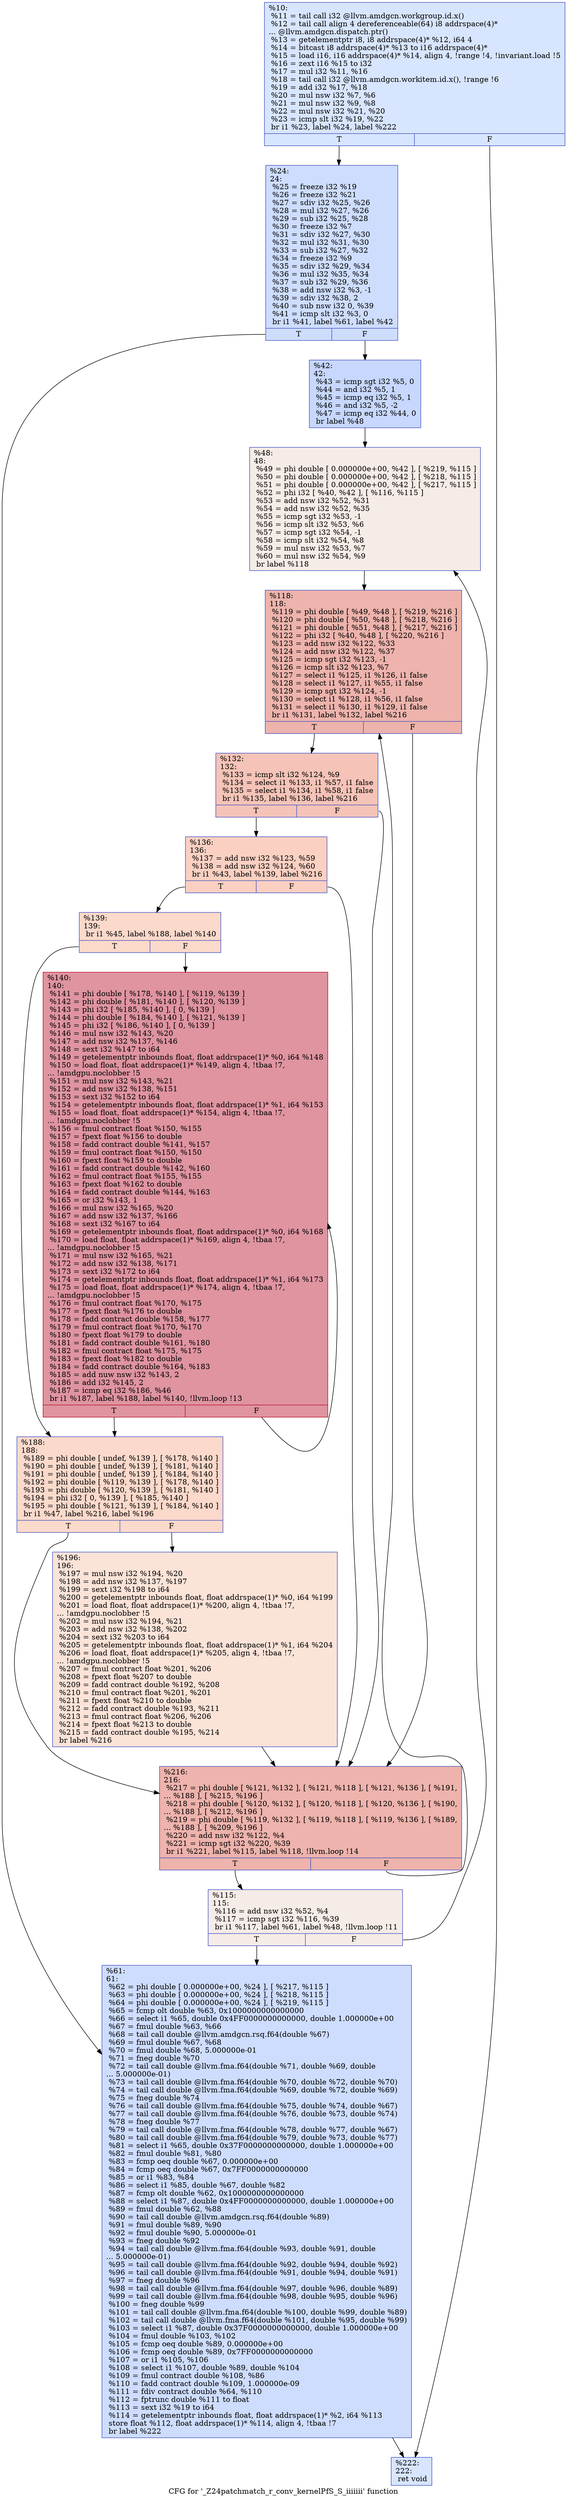 digraph "CFG for '_Z24patchmatch_r_conv_kernelPfS_S_iiiiiii' function" {
	label="CFG for '_Z24patchmatch_r_conv_kernelPfS_S_iiiiiii' function";

	Node0x5e32c70 [shape=record,color="#3d50c3ff", style=filled, fillcolor="#a7c5fe70",label="{%10:\l  %11 = tail call i32 @llvm.amdgcn.workgroup.id.x()\l  %12 = tail call align 4 dereferenceable(64) i8 addrspace(4)*\l... @llvm.amdgcn.dispatch.ptr()\l  %13 = getelementptr i8, i8 addrspace(4)* %12, i64 4\l  %14 = bitcast i8 addrspace(4)* %13 to i16 addrspace(4)*\l  %15 = load i16, i16 addrspace(4)* %14, align 4, !range !4, !invariant.load !5\l  %16 = zext i16 %15 to i32\l  %17 = mul i32 %11, %16\l  %18 = tail call i32 @llvm.amdgcn.workitem.id.x(), !range !6\l  %19 = add i32 %17, %18\l  %20 = mul nsw i32 %7, %6\l  %21 = mul nsw i32 %9, %8\l  %22 = mul nsw i32 %21, %20\l  %23 = icmp slt i32 %19, %22\l  br i1 %23, label %24, label %222\l|{<s0>T|<s1>F}}"];
	Node0x5e32c70:s0 -> Node0x5e358f0;
	Node0x5e32c70:s1 -> Node0x5e35980;
	Node0x5e358f0 [shape=record,color="#3d50c3ff", style=filled, fillcolor="#8fb1fe70",label="{%24:\l24:                                               \l  %25 = freeze i32 %19\l  %26 = freeze i32 %21\l  %27 = sdiv i32 %25, %26\l  %28 = mul i32 %27, %26\l  %29 = sub i32 %25, %28\l  %30 = freeze i32 %7\l  %31 = sdiv i32 %27, %30\l  %32 = mul i32 %31, %30\l  %33 = sub i32 %27, %32\l  %34 = freeze i32 %9\l  %35 = sdiv i32 %29, %34\l  %36 = mul i32 %35, %34\l  %37 = sub i32 %29, %36\l  %38 = add nsw i32 %3, -1\l  %39 = sdiv i32 %38, 2\l  %40 = sub nsw i32 0, %39\l  %41 = icmp slt i32 %3, 0\l  br i1 %41, label %61, label %42\l|{<s0>T|<s1>F}}"];
	Node0x5e358f0:s0 -> Node0x5e36540;
	Node0x5e358f0:s1 -> Node0x5e36590;
	Node0x5e36590 [shape=record,color="#3d50c3ff", style=filled, fillcolor="#81a4fb70",label="{%42:\l42:                                               \l  %43 = icmp sgt i32 %5, 0\l  %44 = and i32 %5, 1\l  %45 = icmp eq i32 %5, 1\l  %46 = and i32 %5, -2\l  %47 = icmp eq i32 %44, 0\l  br label %48\l}"];
	Node0x5e36590 -> Node0x5e36a00;
	Node0x5e36a00 [shape=record,color="#3d50c3ff", style=filled, fillcolor="#ead5c970",label="{%48:\l48:                                               \l  %49 = phi double [ 0.000000e+00, %42 ], [ %219, %115 ]\l  %50 = phi double [ 0.000000e+00, %42 ], [ %218, %115 ]\l  %51 = phi double [ 0.000000e+00, %42 ], [ %217, %115 ]\l  %52 = phi i32 [ %40, %42 ], [ %116, %115 ]\l  %53 = add nsw i32 %52, %31\l  %54 = add nsw i32 %52, %35\l  %55 = icmp sgt i32 %53, -1\l  %56 = icmp slt i32 %53, %6\l  %57 = icmp sgt i32 %54, -1\l  %58 = icmp slt i32 %54, %8\l  %59 = mul nsw i32 %53, %7\l  %60 = mul nsw i32 %54, %9\l  br label %118\l}"];
	Node0x5e36a00 -> Node0x5e37e60;
	Node0x5e36540 [shape=record,color="#3d50c3ff", style=filled, fillcolor="#8fb1fe70",label="{%61:\l61:                                               \l  %62 = phi double [ 0.000000e+00, %24 ], [ %217, %115 ]\l  %63 = phi double [ 0.000000e+00, %24 ], [ %218, %115 ]\l  %64 = phi double [ 0.000000e+00, %24 ], [ %219, %115 ]\l  %65 = fcmp olt double %63, 0x1000000000000000\l  %66 = select i1 %65, double 0x4FF0000000000000, double 1.000000e+00\l  %67 = fmul double %63, %66\l  %68 = tail call double @llvm.amdgcn.rsq.f64(double %67)\l  %69 = fmul double %67, %68\l  %70 = fmul double %68, 5.000000e-01\l  %71 = fneg double %70\l  %72 = tail call double @llvm.fma.f64(double %71, double %69, double\l... 5.000000e-01)\l  %73 = tail call double @llvm.fma.f64(double %70, double %72, double %70)\l  %74 = tail call double @llvm.fma.f64(double %69, double %72, double %69)\l  %75 = fneg double %74\l  %76 = tail call double @llvm.fma.f64(double %75, double %74, double %67)\l  %77 = tail call double @llvm.fma.f64(double %76, double %73, double %74)\l  %78 = fneg double %77\l  %79 = tail call double @llvm.fma.f64(double %78, double %77, double %67)\l  %80 = tail call double @llvm.fma.f64(double %79, double %73, double %77)\l  %81 = select i1 %65, double 0x37F0000000000000, double 1.000000e+00\l  %82 = fmul double %81, %80\l  %83 = fcmp oeq double %67, 0.000000e+00\l  %84 = fcmp oeq double %67, 0x7FF0000000000000\l  %85 = or i1 %83, %84\l  %86 = select i1 %85, double %67, double %82\l  %87 = fcmp olt double %62, 0x1000000000000000\l  %88 = select i1 %87, double 0x4FF0000000000000, double 1.000000e+00\l  %89 = fmul double %62, %88\l  %90 = tail call double @llvm.amdgcn.rsq.f64(double %89)\l  %91 = fmul double %89, %90\l  %92 = fmul double %90, 5.000000e-01\l  %93 = fneg double %92\l  %94 = tail call double @llvm.fma.f64(double %93, double %91, double\l... 5.000000e-01)\l  %95 = tail call double @llvm.fma.f64(double %92, double %94, double %92)\l  %96 = tail call double @llvm.fma.f64(double %91, double %94, double %91)\l  %97 = fneg double %96\l  %98 = tail call double @llvm.fma.f64(double %97, double %96, double %89)\l  %99 = tail call double @llvm.fma.f64(double %98, double %95, double %96)\l  %100 = fneg double %99\l  %101 = tail call double @llvm.fma.f64(double %100, double %99, double %89)\l  %102 = tail call double @llvm.fma.f64(double %101, double %95, double %99)\l  %103 = select i1 %87, double 0x37F0000000000000, double 1.000000e+00\l  %104 = fmul double %103, %102\l  %105 = fcmp oeq double %89, 0.000000e+00\l  %106 = fcmp oeq double %89, 0x7FF0000000000000\l  %107 = or i1 %105, %106\l  %108 = select i1 %107, double %89, double %104\l  %109 = fmul contract double %108, %86\l  %110 = fadd contract double %109, 1.000000e-09\l  %111 = fdiv contract double %64, %110\l  %112 = fptrunc double %111 to float\l  %113 = sext i32 %19 to i64\l  %114 = getelementptr inbounds float, float addrspace(1)* %2, i64 %113\l  store float %112, float addrspace(1)* %114, align 4, !tbaa !7\l  br label %222\l}"];
	Node0x5e36540 -> Node0x5e35980;
	Node0x5e37540 [shape=record,color="#3d50c3ff", style=filled, fillcolor="#ead5c970",label="{%115:\l115:                                              \l  %116 = add nsw i32 %52, %4\l  %117 = icmp sgt i32 %116, %39\l  br i1 %117, label %61, label %48, !llvm.loop !11\l|{<s0>T|<s1>F}}"];
	Node0x5e37540:s0 -> Node0x5e36540;
	Node0x5e37540:s1 -> Node0x5e36a00;
	Node0x5e37e60 [shape=record,color="#3d50c3ff", style=filled, fillcolor="#d6524470",label="{%118:\l118:                                              \l  %119 = phi double [ %49, %48 ], [ %219, %216 ]\l  %120 = phi double [ %50, %48 ], [ %218, %216 ]\l  %121 = phi double [ %51, %48 ], [ %217, %216 ]\l  %122 = phi i32 [ %40, %48 ], [ %220, %216 ]\l  %123 = add nsw i32 %122, %33\l  %124 = add nsw i32 %122, %37\l  %125 = icmp sgt i32 %123, -1\l  %126 = icmp slt i32 %123, %7\l  %127 = select i1 %125, i1 %126, i1 false\l  %128 = select i1 %127, i1 %55, i1 false\l  %129 = icmp sgt i32 %124, -1\l  %130 = select i1 %128, i1 %56, i1 false\l  %131 = select i1 %130, i1 %129, i1 false\l  br i1 %131, label %132, label %216\l|{<s0>T|<s1>F}}"];
	Node0x5e37e60:s0 -> Node0x5e38360;
	Node0x5e37e60:s1 -> Node0x5e3b220;
	Node0x5e38360 [shape=record,color="#3d50c3ff", style=filled, fillcolor="#e8765c70",label="{%132:\l132:                                              \l  %133 = icmp slt i32 %124, %9\l  %134 = select i1 %133, i1 %57, i1 false\l  %135 = select i1 %134, i1 %58, i1 false\l  br i1 %135, label %136, label %216\l|{<s0>T|<s1>F}}"];
	Node0x5e38360:s0 -> Node0x5e38530;
	Node0x5e38360:s1 -> Node0x5e3b220;
	Node0x5e38530 [shape=record,color="#3d50c3ff", style=filled, fillcolor="#f3947570",label="{%136:\l136:                                              \l  %137 = add nsw i32 %123, %59\l  %138 = add nsw i32 %124, %60\l  br i1 %43, label %139, label %216\l|{<s0>T|<s1>F}}"];
	Node0x5e38530:s0 -> Node0x5e3c450;
	Node0x5e38530:s1 -> Node0x5e3b220;
	Node0x5e3c450 [shape=record,color="#3d50c3ff", style=filled, fillcolor="#f7a88970",label="{%139:\l139:                                              \l  br i1 %45, label %188, label %140\l|{<s0>T|<s1>F}}"];
	Node0x5e3c450:s0 -> Node0x5e3c550;
	Node0x5e3c450:s1 -> Node0x5e3c5a0;
	Node0x5e3c5a0 [shape=record,color="#b70d28ff", style=filled, fillcolor="#b70d2870",label="{%140:\l140:                                              \l  %141 = phi double [ %178, %140 ], [ %119, %139 ]\l  %142 = phi double [ %181, %140 ], [ %120, %139 ]\l  %143 = phi i32 [ %185, %140 ], [ 0, %139 ]\l  %144 = phi double [ %184, %140 ], [ %121, %139 ]\l  %145 = phi i32 [ %186, %140 ], [ 0, %139 ]\l  %146 = mul nsw i32 %143, %20\l  %147 = add nsw i32 %137, %146\l  %148 = sext i32 %147 to i64\l  %149 = getelementptr inbounds float, float addrspace(1)* %0, i64 %148\l  %150 = load float, float addrspace(1)* %149, align 4, !tbaa !7,\l... !amdgpu.noclobber !5\l  %151 = mul nsw i32 %143, %21\l  %152 = add nsw i32 %138, %151\l  %153 = sext i32 %152 to i64\l  %154 = getelementptr inbounds float, float addrspace(1)* %1, i64 %153\l  %155 = load float, float addrspace(1)* %154, align 4, !tbaa !7,\l... !amdgpu.noclobber !5\l  %156 = fmul contract float %150, %155\l  %157 = fpext float %156 to double\l  %158 = fadd contract double %141, %157\l  %159 = fmul contract float %150, %150\l  %160 = fpext float %159 to double\l  %161 = fadd contract double %142, %160\l  %162 = fmul contract float %155, %155\l  %163 = fpext float %162 to double\l  %164 = fadd contract double %144, %163\l  %165 = or i32 %143, 1\l  %166 = mul nsw i32 %165, %20\l  %167 = add nsw i32 %137, %166\l  %168 = sext i32 %167 to i64\l  %169 = getelementptr inbounds float, float addrspace(1)* %0, i64 %168\l  %170 = load float, float addrspace(1)* %169, align 4, !tbaa !7,\l... !amdgpu.noclobber !5\l  %171 = mul nsw i32 %165, %21\l  %172 = add nsw i32 %138, %171\l  %173 = sext i32 %172 to i64\l  %174 = getelementptr inbounds float, float addrspace(1)* %1, i64 %173\l  %175 = load float, float addrspace(1)* %174, align 4, !tbaa !7,\l... !amdgpu.noclobber !5\l  %176 = fmul contract float %170, %175\l  %177 = fpext float %176 to double\l  %178 = fadd contract double %158, %177\l  %179 = fmul contract float %170, %170\l  %180 = fpext float %179 to double\l  %181 = fadd contract double %161, %180\l  %182 = fmul contract float %175, %175\l  %183 = fpext float %182 to double\l  %184 = fadd contract double %164, %183\l  %185 = add nuw nsw i32 %143, 2\l  %186 = add i32 %145, 2\l  %187 = icmp eq i32 %186, %46\l  br i1 %187, label %188, label %140, !llvm.loop !13\l|{<s0>T|<s1>F}}"];
	Node0x5e3c5a0:s0 -> Node0x5e3c550;
	Node0x5e3c5a0:s1 -> Node0x5e3c5a0;
	Node0x5e3c550 [shape=record,color="#3d50c3ff", style=filled, fillcolor="#f7a88970",label="{%188:\l188:                                              \l  %189 = phi double [ undef, %139 ], [ %178, %140 ]\l  %190 = phi double [ undef, %139 ], [ %181, %140 ]\l  %191 = phi double [ undef, %139 ], [ %184, %140 ]\l  %192 = phi double [ %119, %139 ], [ %178, %140 ]\l  %193 = phi double [ %120, %139 ], [ %181, %140 ]\l  %194 = phi i32 [ 0, %139 ], [ %185, %140 ]\l  %195 = phi double [ %121, %139 ], [ %184, %140 ]\l  br i1 %47, label %216, label %196\l|{<s0>T|<s1>F}}"];
	Node0x5e3c550:s0 -> Node0x5e3b220;
	Node0x5e3c550:s1 -> Node0x5e3f970;
	Node0x5e3f970 [shape=record,color="#3d50c3ff", style=filled, fillcolor="#f6bfa670",label="{%196:\l196:                                              \l  %197 = mul nsw i32 %194, %20\l  %198 = add nsw i32 %137, %197\l  %199 = sext i32 %198 to i64\l  %200 = getelementptr inbounds float, float addrspace(1)* %0, i64 %199\l  %201 = load float, float addrspace(1)* %200, align 4, !tbaa !7,\l... !amdgpu.noclobber !5\l  %202 = mul nsw i32 %194, %21\l  %203 = add nsw i32 %138, %202\l  %204 = sext i32 %203 to i64\l  %205 = getelementptr inbounds float, float addrspace(1)* %1, i64 %204\l  %206 = load float, float addrspace(1)* %205, align 4, !tbaa !7,\l... !amdgpu.noclobber !5\l  %207 = fmul contract float %201, %206\l  %208 = fpext float %207 to double\l  %209 = fadd contract double %192, %208\l  %210 = fmul contract float %201, %201\l  %211 = fpext float %210 to double\l  %212 = fadd contract double %193, %211\l  %213 = fmul contract float %206, %206\l  %214 = fpext float %213 to double\l  %215 = fadd contract double %195, %214\l  br label %216\l}"];
	Node0x5e3f970 -> Node0x5e3b220;
	Node0x5e3b220 [shape=record,color="#3d50c3ff", style=filled, fillcolor="#d6524470",label="{%216:\l216:                                              \l  %217 = phi double [ %121, %132 ], [ %121, %118 ], [ %121, %136 ], [ %191,\l... %188 ], [ %215, %196 ]\l  %218 = phi double [ %120, %132 ], [ %120, %118 ], [ %120, %136 ], [ %190,\l... %188 ], [ %212, %196 ]\l  %219 = phi double [ %119, %132 ], [ %119, %118 ], [ %119, %136 ], [ %189,\l... %188 ], [ %209, %196 ]\l  %220 = add nsw i32 %122, %4\l  %221 = icmp sgt i32 %220, %39\l  br i1 %221, label %115, label %118, !llvm.loop !14\l|{<s0>T|<s1>F}}"];
	Node0x5e3b220:s0 -> Node0x5e37540;
	Node0x5e3b220:s1 -> Node0x5e37e60;
	Node0x5e35980 [shape=record,color="#3d50c3ff", style=filled, fillcolor="#a7c5fe70",label="{%222:\l222:                                              \l  ret void\l}"];
}
